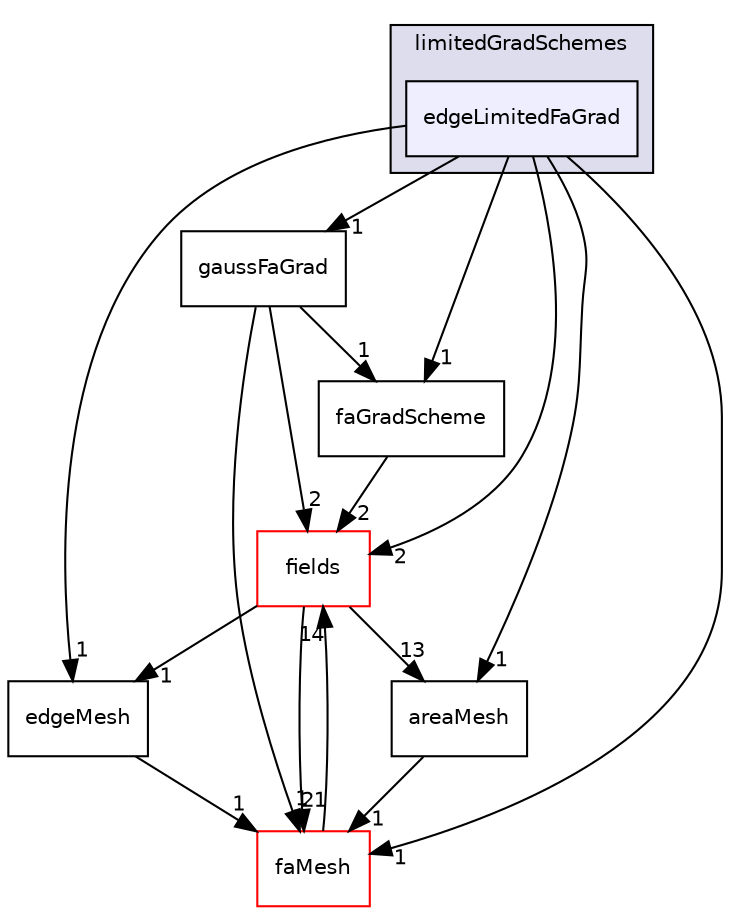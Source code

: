 digraph "src/finiteArea/finiteArea/gradSchemes/limitedGradSchemes/edgeLimitedFaGrad" {
  bgcolor=transparent;
  compound=true
  node [ fontsize="10", fontname="Helvetica"];
  edge [ labelfontsize="10", labelfontname="Helvetica"];
  subgraph clusterdir_0c3fe44de402e04376aa43682cac4866 {
    graph [ bgcolor="#ddddee", pencolor="black", label="limitedGradSchemes" fontname="Helvetica", fontsize="10", URL="dir_0c3fe44de402e04376aa43682cac4866.html"]
  dir_990847c3e1d0e18942d0b375013430cf [shape=box, label="edgeLimitedFaGrad", style="filled", fillcolor="#eeeeff", pencolor="black", URL="dir_990847c3e1d0e18942d0b375013430cf.html"];
  }
  dir_cd298d060744651ce9fb813038c0019e [shape=box label="gaussFaGrad" URL="dir_cd298d060744651ce9fb813038c0019e.html"];
  dir_82c77a639fb8894523e0866635d617d1 [shape=box label="fields" color="red" URL="dir_82c77a639fb8894523e0866635d617d1.html"];
  dir_6ef5889ffbfbbd682d743a67e9ce9e17 [shape=box label="edgeMesh" URL="dir_6ef5889ffbfbbd682d743a67e9ce9e17.html"];
  dir_aa4bce7a1abbd72ee1f4d02ddf362a3b [shape=box label="areaMesh" URL="dir_aa4bce7a1abbd72ee1f4d02ddf362a3b.html"];
  dir_f14612db68a06d13a87d37d60dc895d5 [shape=box label="faMesh" color="red" URL="dir_f14612db68a06d13a87d37d60dc895d5.html"];
  dir_999970b336e746faff42463e72c22c77 [shape=box label="faGradScheme" URL="dir_999970b336e746faff42463e72c22c77.html"];
  dir_cd298d060744651ce9fb813038c0019e->dir_82c77a639fb8894523e0866635d617d1 [headlabel="2", labeldistance=1.5 headhref="dir_000794_000734.html"];
  dir_cd298d060744651ce9fb813038c0019e->dir_f14612db68a06d13a87d37d60dc895d5 [headlabel="1", labeldistance=1.5 headhref="dir_000794_000719.html"];
  dir_cd298d060744651ce9fb813038c0019e->dir_999970b336e746faff42463e72c22c77 [headlabel="1", labeldistance=1.5 headhref="dir_000794_000793.html"];
  dir_82c77a639fb8894523e0866635d617d1->dir_6ef5889ffbfbbd682d743a67e9ce9e17 [headlabel="1", labeldistance=1.5 headhref="dir_000734_000715.html"];
  dir_82c77a639fb8894523e0866635d617d1->dir_aa4bce7a1abbd72ee1f4d02ddf362a3b [headlabel="13", labeldistance=1.5 headhref="dir_000734_000714.html"];
  dir_82c77a639fb8894523e0866635d617d1->dir_f14612db68a06d13a87d37d60dc895d5 [headlabel="21", labeldistance=1.5 headhref="dir_000734_000719.html"];
  dir_6ef5889ffbfbbd682d743a67e9ce9e17->dir_f14612db68a06d13a87d37d60dc895d5 [headlabel="1", labeldistance=1.5 headhref="dir_000715_000719.html"];
  dir_990847c3e1d0e18942d0b375013430cf->dir_cd298d060744651ce9fb813038c0019e [headlabel="1", labeldistance=1.5 headhref="dir_000797_000794.html"];
  dir_990847c3e1d0e18942d0b375013430cf->dir_82c77a639fb8894523e0866635d617d1 [headlabel="2", labeldistance=1.5 headhref="dir_000797_000734.html"];
  dir_990847c3e1d0e18942d0b375013430cf->dir_6ef5889ffbfbbd682d743a67e9ce9e17 [headlabel="1", labeldistance=1.5 headhref="dir_000797_000715.html"];
  dir_990847c3e1d0e18942d0b375013430cf->dir_aa4bce7a1abbd72ee1f4d02ddf362a3b [headlabel="1", labeldistance=1.5 headhref="dir_000797_000714.html"];
  dir_990847c3e1d0e18942d0b375013430cf->dir_f14612db68a06d13a87d37d60dc895d5 [headlabel="1", labeldistance=1.5 headhref="dir_000797_000719.html"];
  dir_990847c3e1d0e18942d0b375013430cf->dir_999970b336e746faff42463e72c22c77 [headlabel="1", labeldistance=1.5 headhref="dir_000797_000793.html"];
  dir_aa4bce7a1abbd72ee1f4d02ddf362a3b->dir_f14612db68a06d13a87d37d60dc895d5 [headlabel="1", labeldistance=1.5 headhref="dir_000714_000719.html"];
  dir_f14612db68a06d13a87d37d60dc895d5->dir_82c77a639fb8894523e0866635d617d1 [headlabel="14", labeldistance=1.5 headhref="dir_000719_000734.html"];
  dir_999970b336e746faff42463e72c22c77->dir_82c77a639fb8894523e0866635d617d1 [headlabel="2", labeldistance=1.5 headhref="dir_000793_000734.html"];
}
